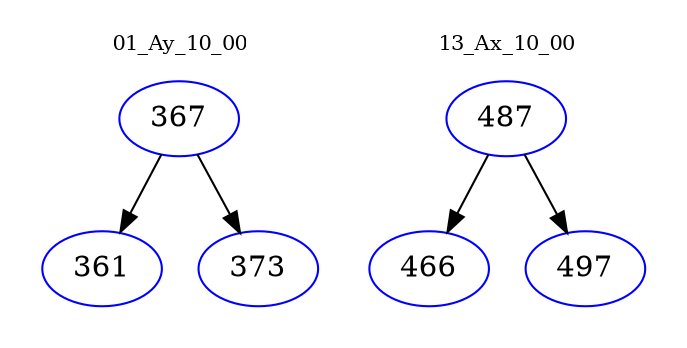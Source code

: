 digraph{
subgraph cluster_0 {
color = white
label = "01_Ay_10_00";
fontsize=10;
T0_367 [label="367", color="blue"]
T0_367 -> T0_361 [color="black"]
T0_361 [label="361", color="blue"]
T0_367 -> T0_373 [color="black"]
T0_373 [label="373", color="blue"]
}
subgraph cluster_1 {
color = white
label = "13_Ax_10_00";
fontsize=10;
T1_487 [label="487", color="blue"]
T1_487 -> T1_466 [color="black"]
T1_466 [label="466", color="blue"]
T1_487 -> T1_497 [color="black"]
T1_497 [label="497", color="blue"]
}
}

